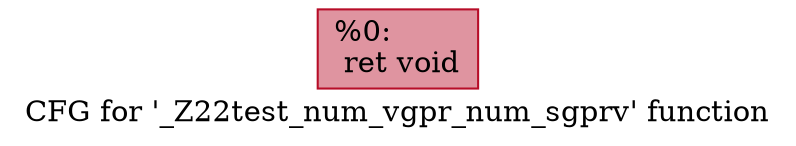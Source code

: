 digraph "CFG for '_Z22test_num_vgpr_num_sgprv' function" {
	label="CFG for '_Z22test_num_vgpr_num_sgprv' function";

	Node0x56831c0 [shape=record,color="#b70d28ff", style=filled, fillcolor="#b70d2870",label="{%0:\l  ret void\l}"];
}
